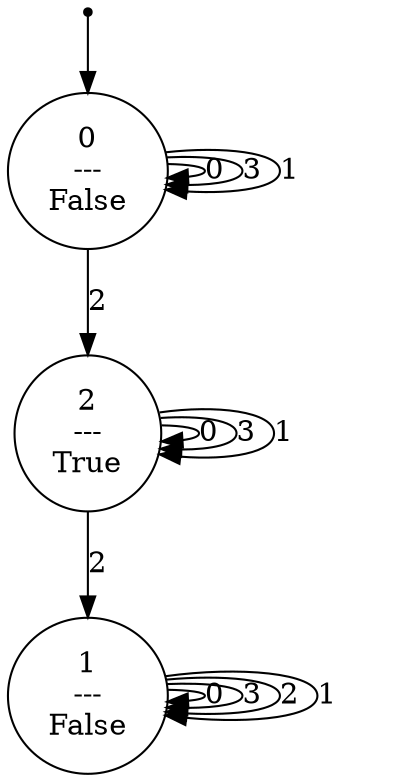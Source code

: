 digraph G {
0 [label="", shape=point];
0 -> 1;
1 [label="0\n---\nFalse"];
1 -> 1  [label=0];
1 -> 1  [label=3];
1 -> 3  [label=2];
1 -> 1  [label=1];
2 [label="1\n---\nFalse"];
2 -> 2  [label=0];
2 -> 2  [label=3];
2 -> 2  [label=2];
2 -> 2  [label=1];
3 [label="2\n---\nTrue"];
3 -> 3  [label=0];
3 -> 3  [label=3];
3 -> 2  [label=2];
3 -> 3  [label=1];
}
